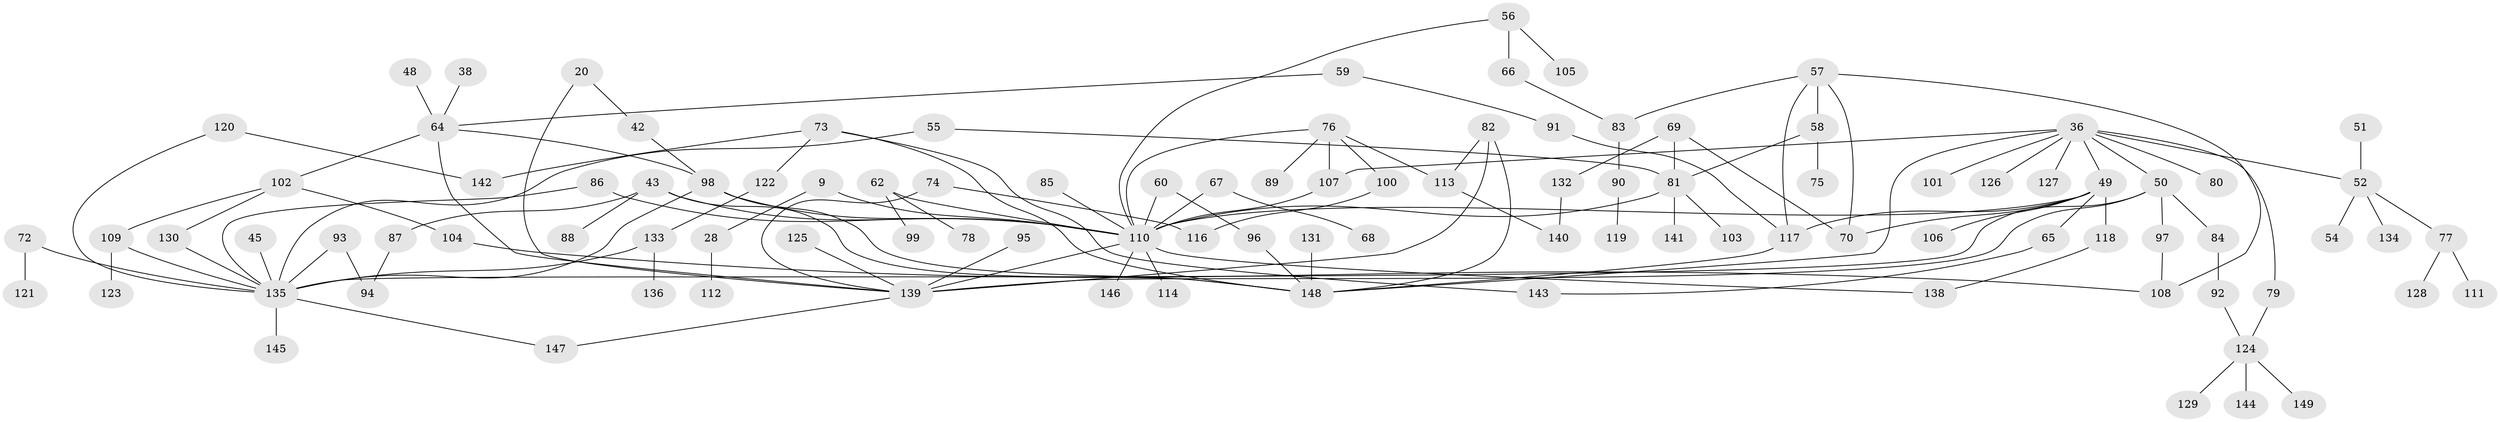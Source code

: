 // original degree distribution, {4: 0.087248322147651, 5: 0.06040268456375839, 7: 0.020134228187919462, 3: 0.16778523489932887, 2: 0.3624161073825503, 6: 0.040268456375838924, 1: 0.26174496644295303}
// Generated by graph-tools (version 1.1) at 2025/45/03/04/25 21:45:47]
// undirected, 104 vertices, 135 edges
graph export_dot {
graph [start="1"]
  node [color=gray90,style=filled];
  9;
  20;
  28;
  36 [super="+10+11"];
  38;
  42;
  43;
  45;
  48;
  49 [super="+13+29"];
  50;
  51;
  52 [super="+15"];
  54;
  55;
  56 [super="+30"];
  57 [super="+25"];
  58;
  59;
  60;
  62;
  64 [super="+37"];
  65 [super="+39+44"];
  66;
  67;
  68;
  69;
  70 [super="+6"];
  72;
  73;
  74;
  75;
  76 [super="+53"];
  77;
  78;
  79;
  80;
  81 [super="+40"];
  82;
  83;
  84;
  85;
  86;
  87;
  88;
  89;
  90;
  91;
  92;
  93;
  94;
  95;
  96;
  97;
  98 [super="+14"];
  99;
  100;
  101;
  102;
  103;
  104;
  105;
  106;
  107 [super="+26"];
  108;
  109;
  110 [super="+32+33+71"];
  111;
  112;
  113;
  114;
  116;
  117;
  118;
  119;
  120;
  121;
  122;
  123;
  124;
  125;
  126;
  127;
  128;
  129;
  130;
  131;
  132;
  133;
  134;
  135 [super="+34+21+41+61"];
  136;
  138;
  139 [super="+115+137"];
  140;
  141;
  142;
  143;
  144;
  145;
  146;
  147;
  148 [super="+18+35+46"];
  149;
  9 -- 28;
  9 -- 110;
  20 -- 42;
  20 -- 139;
  28 -- 112;
  36 -- 79;
  36 -- 127;
  36 -- 50;
  36 -- 101;
  36 -- 80;
  36 -- 126;
  36 -- 49 [weight=2];
  36 -- 52;
  36 -- 107;
  36 -- 148 [weight=2];
  38 -- 64;
  42 -- 98;
  43 -- 87;
  43 -- 88;
  43 -- 110;
  43 -- 148;
  45 -- 135;
  48 -- 64;
  49 -- 118;
  49 -- 106;
  49 -- 70;
  49 -- 117;
  49 -- 110 [weight=4];
  49 -- 65;
  50 -- 84;
  50 -- 97;
  50 -- 135;
  50 -- 139;
  51 -- 52;
  52 -- 54;
  52 -- 77;
  52 -- 134;
  55 -- 135;
  55 -- 81;
  56 -- 66;
  56 -- 105;
  56 -- 110;
  57 -- 83;
  57 -- 117;
  57 -- 70;
  57 -- 58;
  57 -- 108;
  58 -- 75;
  58 -- 81;
  59 -- 91;
  59 -- 64;
  60 -- 96;
  60 -- 110;
  62 -- 78;
  62 -- 99;
  62 -- 110;
  64 -- 102;
  64 -- 139 [weight=2];
  64 -- 98;
  65 -- 143;
  66 -- 83;
  67 -- 68;
  67 -- 110;
  69 -- 132;
  69 -- 70;
  69 -- 81;
  72 -- 121;
  72 -- 135;
  73 -- 122;
  73 -- 142;
  73 -- 143;
  73 -- 148;
  74 -- 116;
  74 -- 139;
  76 -- 100;
  76 -- 113;
  76 -- 107;
  76 -- 89;
  76 -- 110;
  77 -- 111;
  77 -- 128;
  79 -- 124;
  81 -- 103;
  81 -- 141;
  81 -- 110;
  82 -- 113;
  82 -- 148;
  82 -- 139;
  83 -- 90;
  84 -- 92;
  85 -- 110;
  86 -- 110;
  86 -- 135;
  87 -- 94;
  90 -- 119;
  91 -- 117;
  92 -- 124;
  93 -- 94;
  93 -- 135;
  95 -- 139;
  96 -- 148;
  97 -- 108;
  98 -- 110;
  98 -- 135;
  98 -- 148;
  100 -- 116;
  102 -- 104;
  102 -- 109;
  102 -- 130;
  104 -- 108;
  107 -- 110;
  109 -- 123;
  109 -- 135;
  110 -- 146;
  110 -- 138;
  110 -- 139 [weight=3];
  110 -- 114;
  113 -- 140;
  117 -- 148;
  118 -- 138;
  120 -- 142;
  120 -- 135;
  122 -- 133;
  124 -- 129;
  124 -- 144;
  124 -- 149;
  125 -- 139;
  130 -- 135;
  131 -- 148;
  132 -- 140;
  133 -- 136;
  133 -- 135;
  135 -- 145;
  135 -- 147;
  139 -- 147;
}
